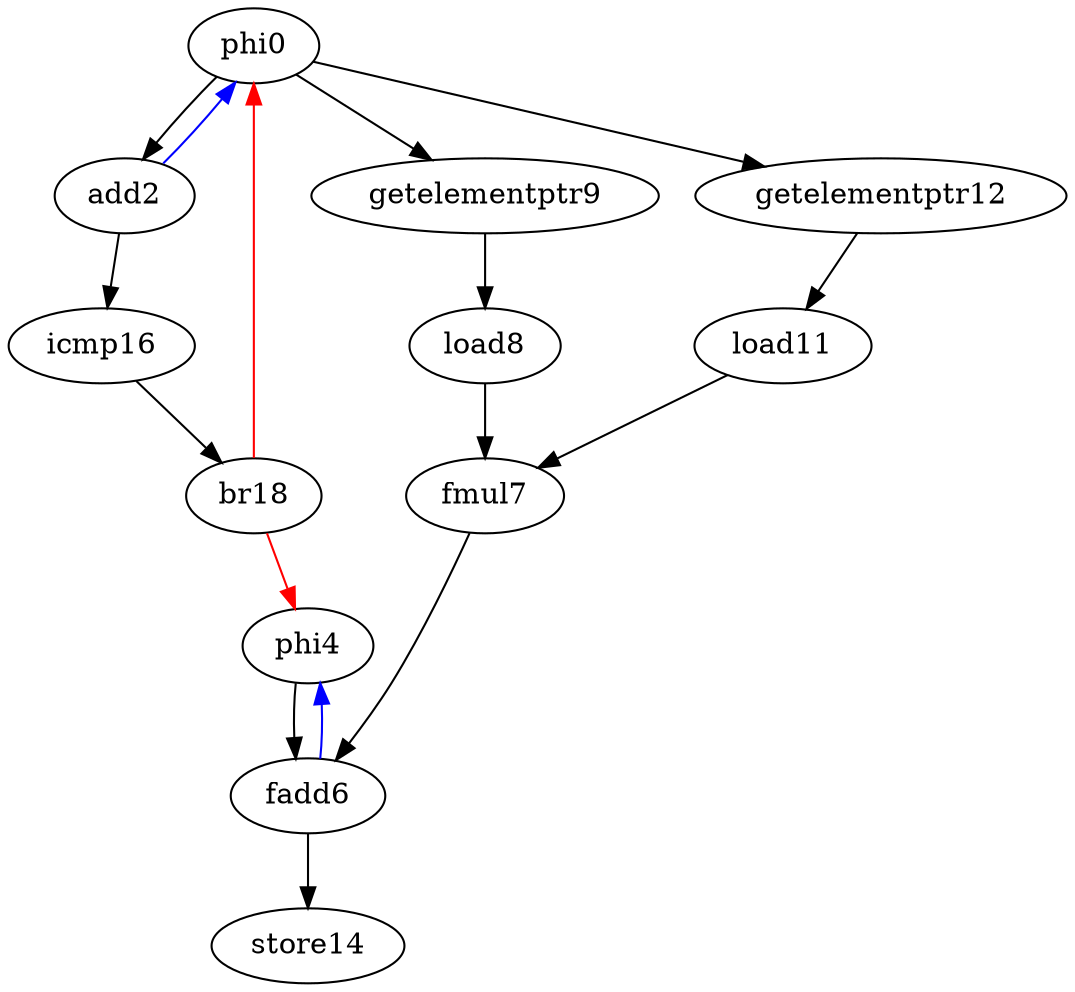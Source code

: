 digraph G {
    phi0 [earliestCycle=0, latestCycle=0];
    add2 [earliestCycle=1, latestCycle=3];
    phi4 [earliestCycle=0, latestCycle=3];
    fadd6 [earliestCycle=4, latestCycle=4];
    fmul7 [earliestCycle=3, latestCycle=3];
    load8 [earliestCycle=2, latestCycle=2];
    getelementptr9 [earliestCycle=1, latestCycle=1];
    load11 [earliestCycle=2, latestCycle=2];
    getelementptr12 [earliestCycle=1, latestCycle=1];
    store14 [earliestCycle=5, latestCycle=5];
    icmp16 [earliestCycle=2, latestCycle=4];
    br18 [earliestCycle=3, latestCycle=5];
edge [color=black]
    phi0 -> add2;
    phi4 -> fadd6;
    phi0 -> getelementptr9;
    getelementptr9 -> load8;
    load8 -> fmul7;
    phi0 -> getelementptr12;
    getelementptr12 -> load11;
    load11 -> fmul7;
    fmul7 -> fadd6;
    fadd6 -> store14;
    add2 -> icmp16;
    icmp16 -> br18;
edge [color=blue]
    add2 -> phi0;
    fadd6 -> phi4;
edge [color=red]
    br18 -> phi0;
    br18 -> phi4;
}
